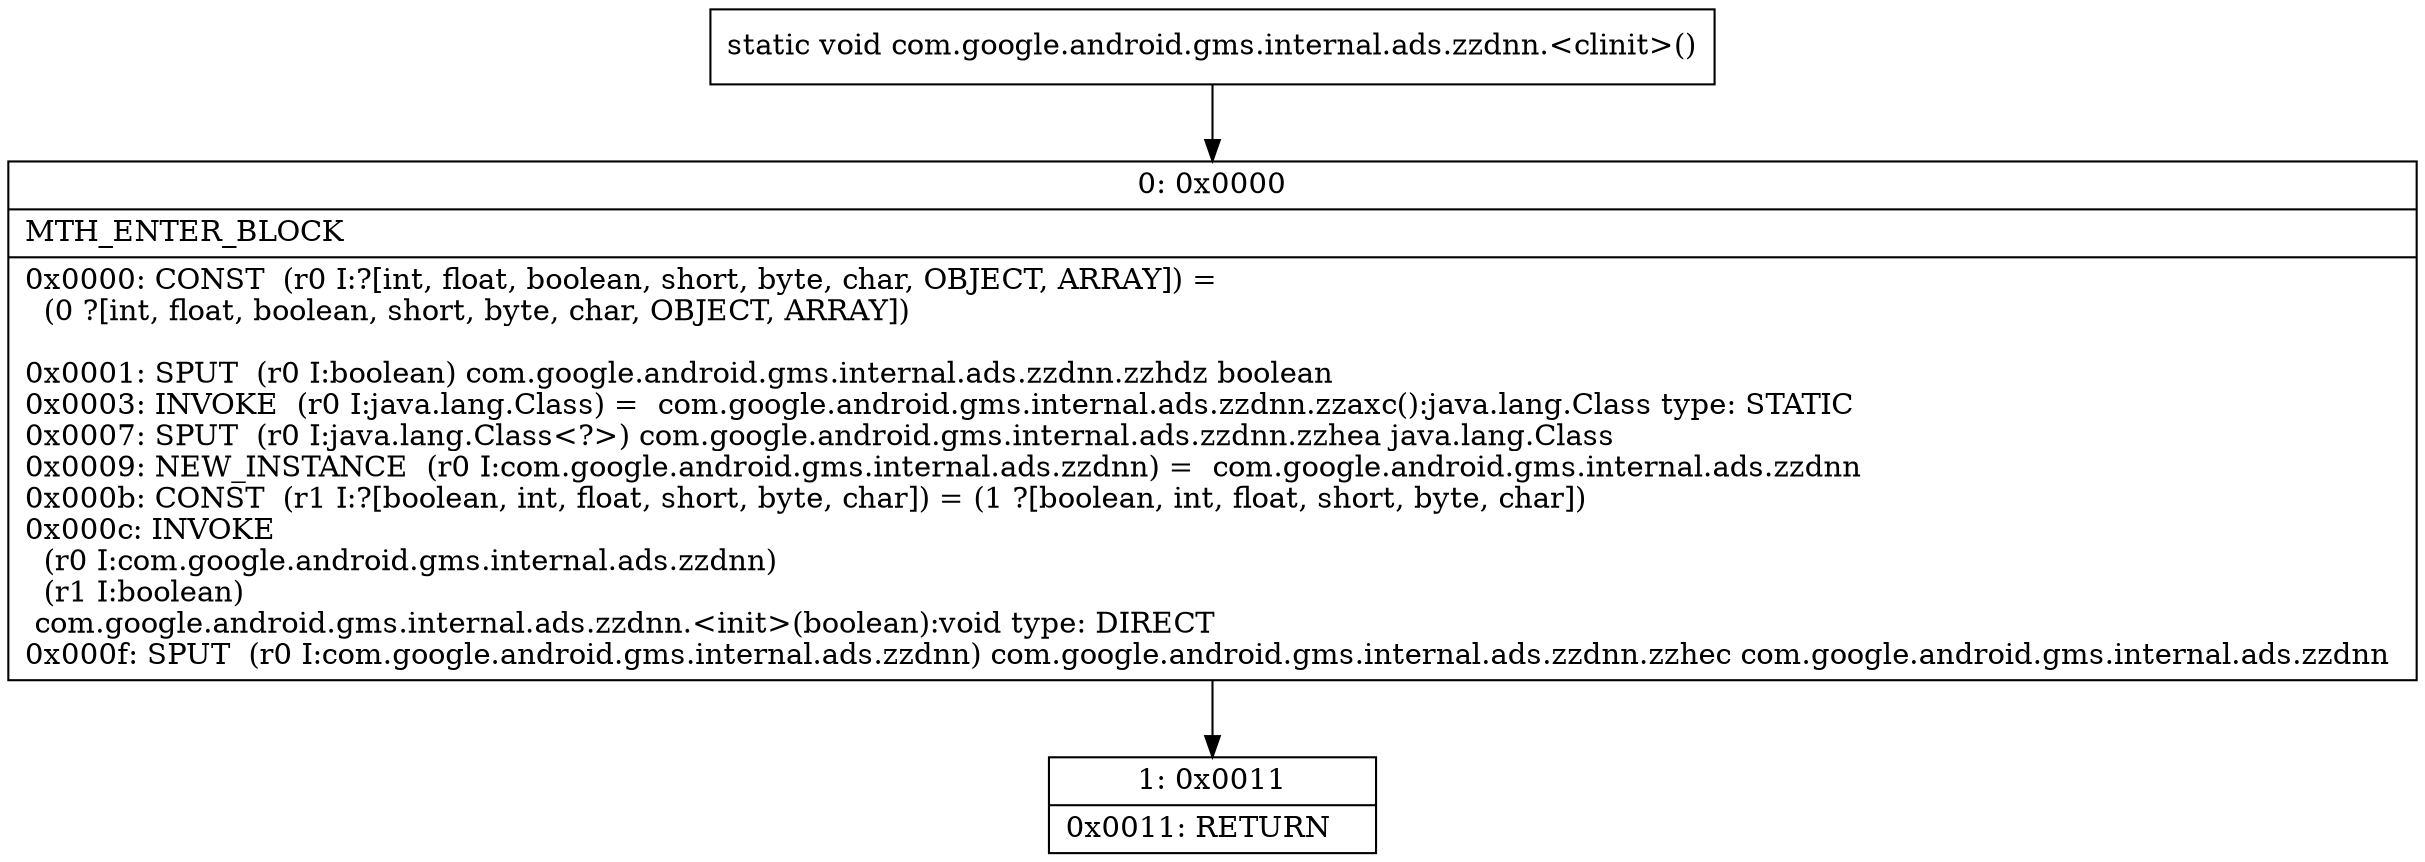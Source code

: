 digraph "CFG forcom.google.android.gms.internal.ads.zzdnn.\<clinit\>()V" {
Node_0 [shape=record,label="{0\:\ 0x0000|MTH_ENTER_BLOCK\l|0x0000: CONST  (r0 I:?[int, float, boolean, short, byte, char, OBJECT, ARRAY]) = \l  (0 ?[int, float, boolean, short, byte, char, OBJECT, ARRAY])\l \l0x0001: SPUT  (r0 I:boolean) com.google.android.gms.internal.ads.zzdnn.zzhdz boolean \l0x0003: INVOKE  (r0 I:java.lang.Class) =  com.google.android.gms.internal.ads.zzdnn.zzaxc():java.lang.Class type: STATIC \l0x0007: SPUT  (r0 I:java.lang.Class\<?\>) com.google.android.gms.internal.ads.zzdnn.zzhea java.lang.Class \l0x0009: NEW_INSTANCE  (r0 I:com.google.android.gms.internal.ads.zzdnn) =  com.google.android.gms.internal.ads.zzdnn \l0x000b: CONST  (r1 I:?[boolean, int, float, short, byte, char]) = (1 ?[boolean, int, float, short, byte, char]) \l0x000c: INVOKE  \l  (r0 I:com.google.android.gms.internal.ads.zzdnn)\l  (r1 I:boolean)\l com.google.android.gms.internal.ads.zzdnn.\<init\>(boolean):void type: DIRECT \l0x000f: SPUT  (r0 I:com.google.android.gms.internal.ads.zzdnn) com.google.android.gms.internal.ads.zzdnn.zzhec com.google.android.gms.internal.ads.zzdnn \l}"];
Node_1 [shape=record,label="{1\:\ 0x0011|0x0011: RETURN   \l}"];
MethodNode[shape=record,label="{static void com.google.android.gms.internal.ads.zzdnn.\<clinit\>() }"];
MethodNode -> Node_0;
Node_0 -> Node_1;
}

